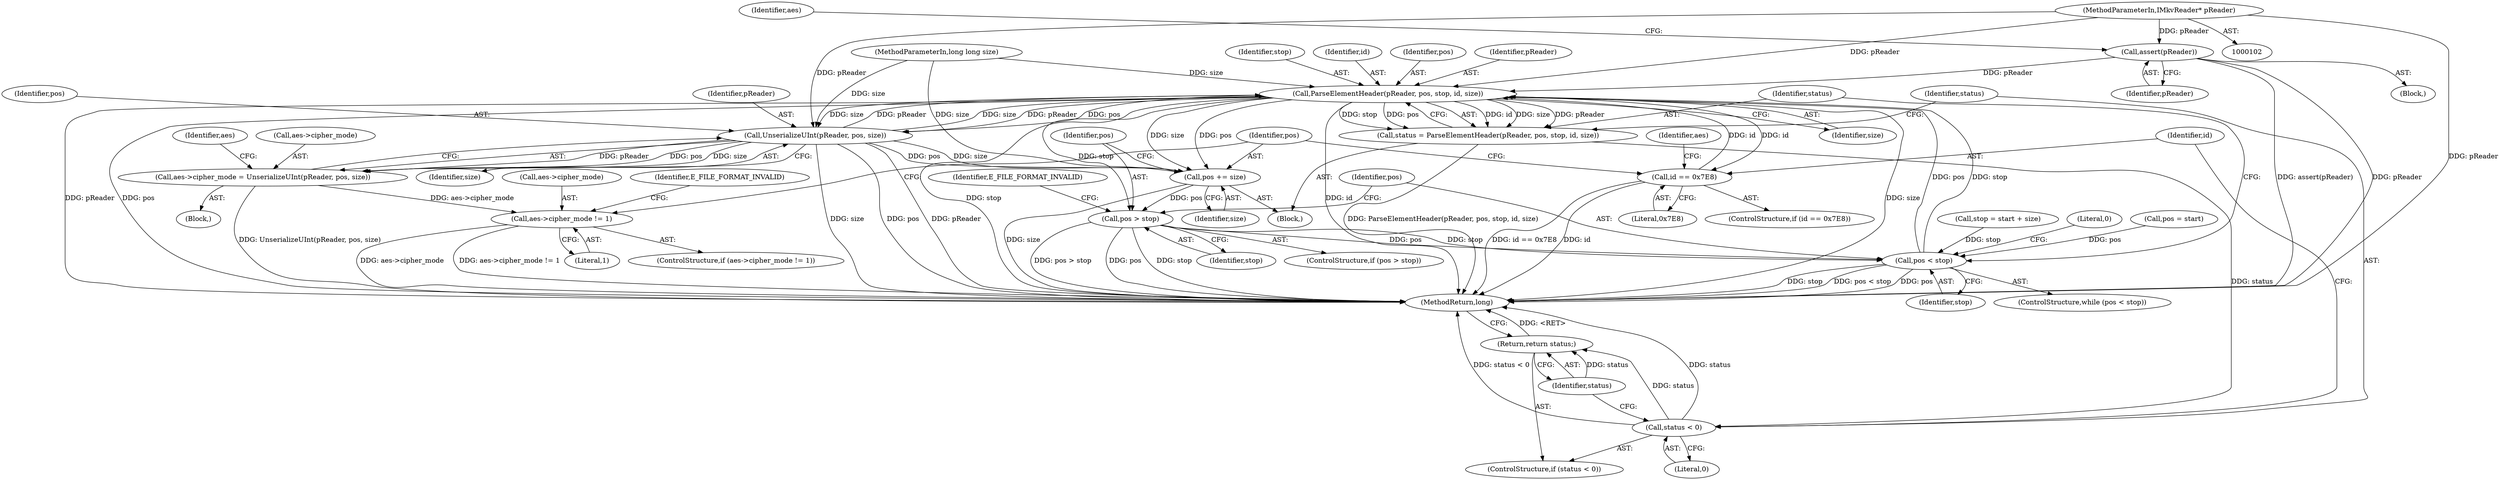 digraph "0_Android_cc274e2abe8b2a6698a5c47d8aa4bb45f1f9538d_47@API" {
"1000108" [label="(Call,assert(pReader))"];
"1000105" [label="(MethodParameterIn,IMkvReader* pReader)"];
"1000132" [label="(Call,ParseElementHeader(pReader, pos, stop, id, size))"];
"1000130" [label="(Call,status = ParseElementHeader(pReader, pos, stop, id, size))"];
"1000139" [label="(Call,status < 0)"];
"1000142" [label="(Return,return status;)"];
"1000145" [label="(Call,id == 0x7E8)"];
"1000153" [label="(Call,UnserializeUInt(pReader, pos, size))"];
"1000149" [label="(Call,aes->cipher_mode = UnserializeUInt(pReader, pos, size))"];
"1000158" [label="(Call,aes->cipher_mode != 1)"];
"1000165" [label="(Call,pos += size)"];
"1000169" [label="(Call,pos > stop)"];
"1000123" [label="(Call,pos < stop)"];
"1000108" [label="(Call,assert(pReader))"];
"1000105" [label="(MethodParameterIn,IMkvReader* pReader)"];
"1000164" [label="(Identifier,E_FILE_FORMAT_INVALID)"];
"1000126" [label="(Block,)"];
"1000131" [label="(Identifier,status)"];
"1000124" [label="(Identifier,pos)"];
"1000171" [label="(Identifier,stop)"];
"1000107" [label="(Block,)"];
"1000141" [label="(Literal,0)"];
"1000138" [label="(ControlStructure,if (status < 0))"];
"1000159" [label="(Call,aes->cipher_mode)"];
"1000149" [label="(Call,aes->cipher_mode = UnserializeUInt(pReader, pos, size))"];
"1000160" [label="(Identifier,aes)"];
"1000142" [label="(Return,return status;)"];
"1000155" [label="(Identifier,pos)"];
"1000169" [label="(Call,pos > stop)"];
"1000134" [label="(Identifier,pos)"];
"1000140" [label="(Identifier,status)"];
"1000125" [label="(Identifier,stop)"];
"1000158" [label="(Call,aes->cipher_mode != 1)"];
"1000151" [label="(Identifier,aes)"];
"1000130" [label="(Call,status = ParseElementHeader(pReader, pos, stop, id, size))"];
"1000176" [label="(MethodReturn,long)"];
"1000156" [label="(Identifier,size)"];
"1000133" [label="(Identifier,pReader)"];
"1000166" [label="(Identifier,pos)"];
"1000150" [label="(Call,aes->cipher_mode)"];
"1000162" [label="(Literal,1)"];
"1000135" [label="(Identifier,stop)"];
"1000165" [label="(Call,pos += size)"];
"1000117" [label="(Call,stop = start + size)"];
"1000123" [label="(Call,pos < stop)"];
"1000147" [label="(Literal,0x7E8)"];
"1000154" [label="(Identifier,pReader)"];
"1000145" [label="(Call,id == 0x7E8)"];
"1000109" [label="(Identifier,pReader)"];
"1000148" [label="(Block,)"];
"1000167" [label="(Identifier,size)"];
"1000170" [label="(Identifier,pos)"];
"1000122" [label="(ControlStructure,while (pos < stop))"];
"1000153" [label="(Call,UnserializeUInt(pReader, pos, size))"];
"1000173" [label="(Identifier,E_FILE_FORMAT_INVALID)"];
"1000168" [label="(ControlStructure,if (pos > stop))"];
"1000104" [label="(MethodParameterIn,long long size)"];
"1000157" [label="(ControlStructure,if (aes->cipher_mode != 1))"];
"1000111" [label="(Identifier,aes)"];
"1000144" [label="(ControlStructure,if (id == 0x7E8))"];
"1000139" [label="(Call,status < 0)"];
"1000175" [label="(Literal,0)"];
"1000132" [label="(Call,ParseElementHeader(pReader, pos, stop, id, size))"];
"1000146" [label="(Identifier,id)"];
"1000137" [label="(Identifier,size)"];
"1000113" [label="(Call,pos = start)"];
"1000136" [label="(Identifier,id)"];
"1000143" [label="(Identifier,status)"];
"1000108" -> "1000107"  [label="AST: "];
"1000108" -> "1000109"  [label="CFG: "];
"1000109" -> "1000108"  [label="AST: "];
"1000111" -> "1000108"  [label="CFG: "];
"1000108" -> "1000176"  [label="DDG: assert(pReader)"];
"1000108" -> "1000176"  [label="DDG: pReader"];
"1000105" -> "1000108"  [label="DDG: pReader"];
"1000108" -> "1000132"  [label="DDG: pReader"];
"1000105" -> "1000102"  [label="AST: "];
"1000105" -> "1000176"  [label="DDG: pReader"];
"1000105" -> "1000132"  [label="DDG: pReader"];
"1000105" -> "1000153"  [label="DDG: pReader"];
"1000132" -> "1000130"  [label="AST: "];
"1000132" -> "1000137"  [label="CFG: "];
"1000133" -> "1000132"  [label="AST: "];
"1000134" -> "1000132"  [label="AST: "];
"1000135" -> "1000132"  [label="AST: "];
"1000136" -> "1000132"  [label="AST: "];
"1000137" -> "1000132"  [label="AST: "];
"1000130" -> "1000132"  [label="CFG: "];
"1000132" -> "1000176"  [label="DDG: pReader"];
"1000132" -> "1000176"  [label="DDG: pos"];
"1000132" -> "1000176"  [label="DDG: stop"];
"1000132" -> "1000176"  [label="DDG: id"];
"1000132" -> "1000176"  [label="DDG: size"];
"1000132" -> "1000130"  [label="DDG: id"];
"1000132" -> "1000130"  [label="DDG: size"];
"1000132" -> "1000130"  [label="DDG: pReader"];
"1000132" -> "1000130"  [label="DDG: stop"];
"1000132" -> "1000130"  [label="DDG: pos"];
"1000153" -> "1000132"  [label="DDG: pReader"];
"1000153" -> "1000132"  [label="DDG: size"];
"1000123" -> "1000132"  [label="DDG: pos"];
"1000123" -> "1000132"  [label="DDG: stop"];
"1000145" -> "1000132"  [label="DDG: id"];
"1000104" -> "1000132"  [label="DDG: size"];
"1000132" -> "1000145"  [label="DDG: id"];
"1000132" -> "1000153"  [label="DDG: pReader"];
"1000132" -> "1000153"  [label="DDG: pos"];
"1000132" -> "1000153"  [label="DDG: size"];
"1000132" -> "1000165"  [label="DDG: size"];
"1000132" -> "1000165"  [label="DDG: pos"];
"1000132" -> "1000169"  [label="DDG: stop"];
"1000130" -> "1000126"  [label="AST: "];
"1000131" -> "1000130"  [label="AST: "];
"1000140" -> "1000130"  [label="CFG: "];
"1000130" -> "1000176"  [label="DDG: ParseElementHeader(pReader, pos, stop, id, size)"];
"1000130" -> "1000139"  [label="DDG: status"];
"1000139" -> "1000138"  [label="AST: "];
"1000139" -> "1000141"  [label="CFG: "];
"1000140" -> "1000139"  [label="AST: "];
"1000141" -> "1000139"  [label="AST: "];
"1000143" -> "1000139"  [label="CFG: "];
"1000146" -> "1000139"  [label="CFG: "];
"1000139" -> "1000176"  [label="DDG: status"];
"1000139" -> "1000176"  [label="DDG: status < 0"];
"1000139" -> "1000142"  [label="DDG: status"];
"1000142" -> "1000138"  [label="AST: "];
"1000142" -> "1000143"  [label="CFG: "];
"1000143" -> "1000142"  [label="AST: "];
"1000176" -> "1000142"  [label="CFG: "];
"1000142" -> "1000176"  [label="DDG: <RET>"];
"1000143" -> "1000142"  [label="DDG: status"];
"1000145" -> "1000144"  [label="AST: "];
"1000145" -> "1000147"  [label="CFG: "];
"1000146" -> "1000145"  [label="AST: "];
"1000147" -> "1000145"  [label="AST: "];
"1000151" -> "1000145"  [label="CFG: "];
"1000166" -> "1000145"  [label="CFG: "];
"1000145" -> "1000176"  [label="DDG: id"];
"1000145" -> "1000176"  [label="DDG: id == 0x7E8"];
"1000153" -> "1000149"  [label="AST: "];
"1000153" -> "1000156"  [label="CFG: "];
"1000154" -> "1000153"  [label="AST: "];
"1000155" -> "1000153"  [label="AST: "];
"1000156" -> "1000153"  [label="AST: "];
"1000149" -> "1000153"  [label="CFG: "];
"1000153" -> "1000176"  [label="DDG: pReader"];
"1000153" -> "1000176"  [label="DDG: size"];
"1000153" -> "1000176"  [label="DDG: pos"];
"1000153" -> "1000149"  [label="DDG: pReader"];
"1000153" -> "1000149"  [label="DDG: pos"];
"1000153" -> "1000149"  [label="DDG: size"];
"1000104" -> "1000153"  [label="DDG: size"];
"1000153" -> "1000165"  [label="DDG: size"];
"1000153" -> "1000165"  [label="DDG: pos"];
"1000149" -> "1000148"  [label="AST: "];
"1000150" -> "1000149"  [label="AST: "];
"1000160" -> "1000149"  [label="CFG: "];
"1000149" -> "1000176"  [label="DDG: UnserializeUInt(pReader, pos, size)"];
"1000149" -> "1000158"  [label="DDG: aes->cipher_mode"];
"1000158" -> "1000157"  [label="AST: "];
"1000158" -> "1000162"  [label="CFG: "];
"1000159" -> "1000158"  [label="AST: "];
"1000162" -> "1000158"  [label="AST: "];
"1000164" -> "1000158"  [label="CFG: "];
"1000166" -> "1000158"  [label="CFG: "];
"1000158" -> "1000176"  [label="DDG: aes->cipher_mode"];
"1000158" -> "1000176"  [label="DDG: aes->cipher_mode != 1"];
"1000165" -> "1000126"  [label="AST: "];
"1000165" -> "1000167"  [label="CFG: "];
"1000166" -> "1000165"  [label="AST: "];
"1000167" -> "1000165"  [label="AST: "];
"1000170" -> "1000165"  [label="CFG: "];
"1000165" -> "1000176"  [label="DDG: size"];
"1000104" -> "1000165"  [label="DDG: size"];
"1000165" -> "1000169"  [label="DDG: pos"];
"1000169" -> "1000168"  [label="AST: "];
"1000169" -> "1000171"  [label="CFG: "];
"1000170" -> "1000169"  [label="AST: "];
"1000171" -> "1000169"  [label="AST: "];
"1000124" -> "1000169"  [label="CFG: "];
"1000173" -> "1000169"  [label="CFG: "];
"1000169" -> "1000176"  [label="DDG: pos > stop"];
"1000169" -> "1000176"  [label="DDG: pos"];
"1000169" -> "1000176"  [label="DDG: stop"];
"1000169" -> "1000123"  [label="DDG: pos"];
"1000169" -> "1000123"  [label="DDG: stop"];
"1000123" -> "1000122"  [label="AST: "];
"1000123" -> "1000125"  [label="CFG: "];
"1000124" -> "1000123"  [label="AST: "];
"1000125" -> "1000123"  [label="AST: "];
"1000131" -> "1000123"  [label="CFG: "];
"1000175" -> "1000123"  [label="CFG: "];
"1000123" -> "1000176"  [label="DDG: stop"];
"1000123" -> "1000176"  [label="DDG: pos < stop"];
"1000123" -> "1000176"  [label="DDG: pos"];
"1000113" -> "1000123"  [label="DDG: pos"];
"1000117" -> "1000123"  [label="DDG: stop"];
}
